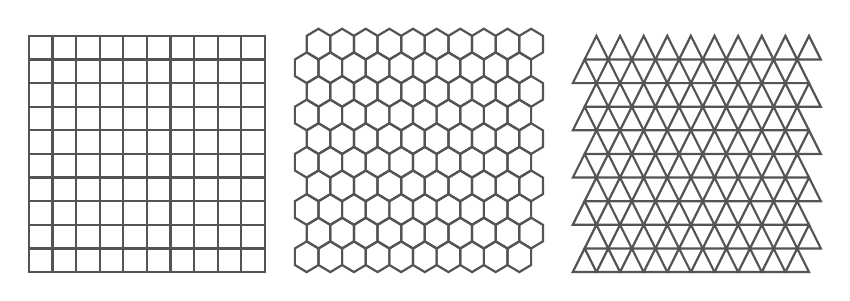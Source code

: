\begin{tikzpicture}[x=0.3cm,y=0.3cm]
  \definecolor{kGrey}{rgb}{0.33,0.33,0.33}

  \foreach \x/\y in { 0/0,1/0,2/0,3/0,4/0,5/0,6/0,7/0,8/0,9/0,
                      0/2,1/2,2/2,3/2,4/2,5/2,6/2,7/2,8/2,9/2,
                      0/4,1/4,2/4,3/4,4/4,5/4,6/4,7/4,8/4,9/4,
                      0/6,1/6,2/6,3/6,4/6,5/6,6/6,7/6,8/6,9/6,
                      0/8,1/8,2/8,3/8,4/8,5/8,6/8,7/8,8/8,9/8
                    }
  {
    \draw[color=kGrey,thick] (\x,\y) -- (\x+1,\y) -- (\x+1,\y+1) -- (\x,\y+1) -- cycle;
    \draw[color=kGrey,thick] (\x,\y+1) -- (\x+1,\y+1) -- (\x+1,\y+2) -- (\x,\y+2) -- cycle;
  }
\end{tikzpicture}\quad
\begin{tikzpicture}[x=0.3cm,y=0.3cm]
  \definecolor{kGrey}{rgb}{0.33,0.33,0.33}

  \foreach \x/\y in { 0/0,1/0,2/0,3/0,4/0,5/0,6/0,7/0,8/0,9/0,
                      0/2,1/2,2/2,3/2,4/2,5/2,6/2,7/2,8/2,9/2,
                      0/4,1/4,2/4,3/4,4/4,5/4,6/4,7/4,8/4,9/4,
                      0/6,1/6,2/6,3/6,4/6,5/6,6/6,7/6,8/6,9/6,
                      0/8,1/8,2/8,3/8,4/8,5/8,6/8,7/8,8/8,9/8
                    }
  {
    \draw[color=kGrey,thick] (\x+0.5,\y-0.15) -- (\x+1,\y+0.15) -- (\x+1,\y+0.85) -- (\x+0.5,\y+1.15) -- (\x,\y+0.85) -- (\x,\y+0.15) -- cycle;
    \draw[color=kGrey,thick] (\x+1,\y+0.85) -- (\x+1.5,\y+1.15) -- (\x+1.5,\y+1.85) -- (\x+1,\y+2.15) -- (\x+0.5,\y+1.85) -- (\x+0.5,\y+1.15) -- cycle;
  }
\end{tikzpicture}\quad
\begin{tikzpicture}[x=0.3cm,y=0.3cm]
  \definecolor{kGrey}{rgb}{0.33,0.33,0.33}

  \foreach \x/\y in { 0/0,1/0,2/0,3/0,4/0,5/0,6/0,7/0,8/0,9/0,
                      0/2,1/2,2/2,3/2,4/2,5/2,6/2,7/2,8/2,9/2,
                      0/4,1/4,2/4,3/4,4/4,5/4,6/4,7/4,8/4,9/4,
                      0/6,1/6,2/6,3/6,4/6,5/6,6/6,7/6,8/6,9/6,
                      0/8,1/8,2/8,3/8,4/8,5/8,6/8,7/8,8/8,9/8
                    }
  {
    \draw[color=kGrey,thick] (\x-0.5,\y) -- (\x+0.5,\y) -- (\x,\y+1) -- cycle;
    \draw[color=kGrey,thick] (\x,\y+1) -- (\x+1,\y+1) -- (\x+0.5,\y+2) -- cycle;
  }
\end{tikzpicture}
